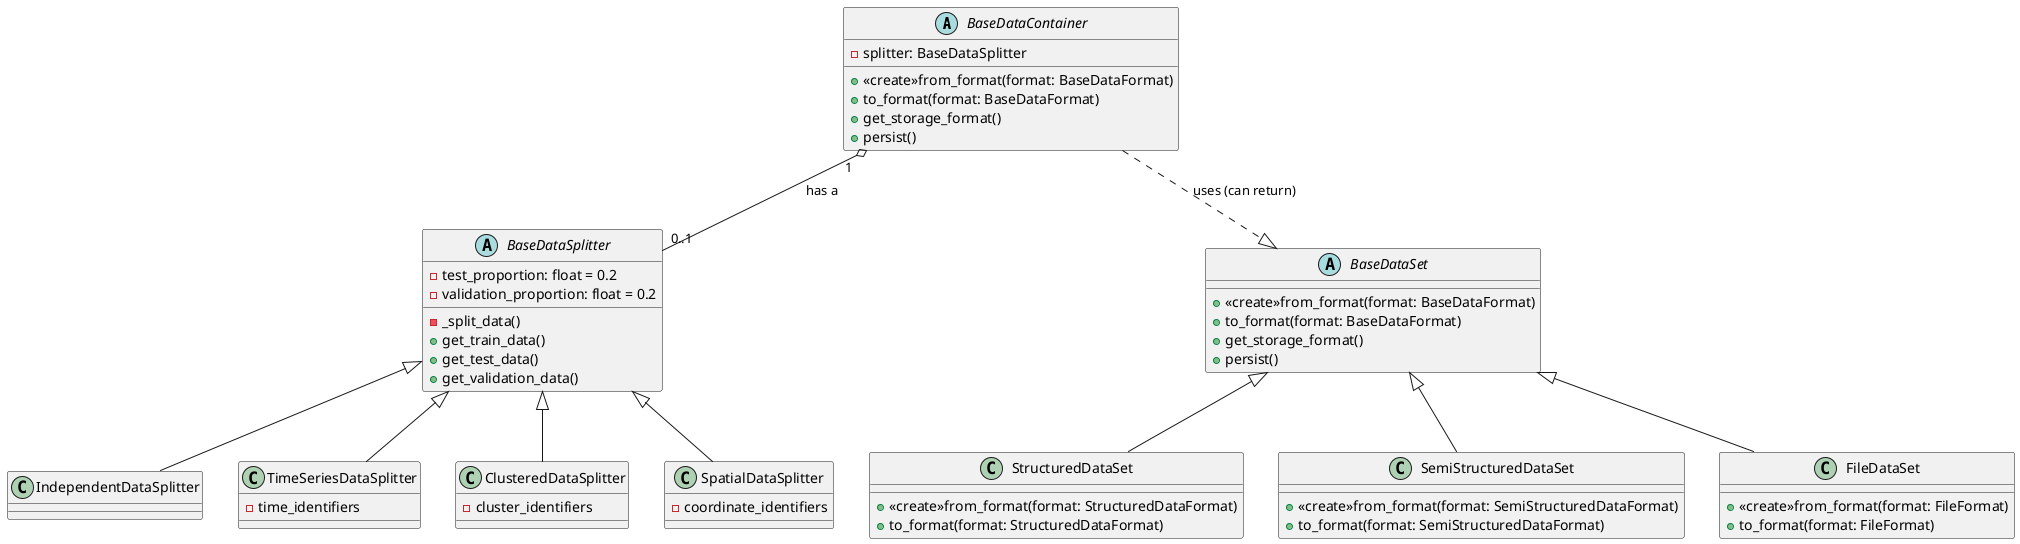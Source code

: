 @startuml


abstract class BaseDataContainer {
  +<<create>>from_format(format: BaseDataFormat)
  +to_format(format: BaseDataFormat)
  +get_storage_format()
  +persist()
  - splitter: BaseDataSplitter
}

abstract class BaseDataSplitter {
  - test_proportion: float = 0.2
  - validation_proportion: float = 0.2
  - _split_data()
  + get_train_data()
  + get_test_data()
  + get_validation_data()
}

class IndependentDataSplitter
class TimeSeriesDataSplitter {
  - time_identifiers
}

class ClusteredDataSplitter {
  - cluster_identifiers
}

class SpatialDataSplitter {
  - coordinate_identifiers
}

BaseDataSplitter <|-- IndependentDataSplitter
BaseDataSplitter <|-- TimeSeriesDataSplitter
BaseDataSplitter <|-- ClusteredDataSplitter
BaseDataSplitter <|-- SpatialDataSplitter


abstract class BaseDataSet {
  +<<create>>from_format(format: BaseDataFormat)
  +to_format(format: BaseDataFormat)
  +get_storage_format()
  +persist()
}

BaseDataContainer "1" o-- "0..1" BaseDataSplitter : has a
BaseDataContainer ..|> BaseDataSet : uses (can return)

class StructuredDataSet{
  +<<create>>from_format(format: StructuredDataFormat)
  +to_format(format: StructuredDataFormat)
}

class SemiStructuredDataSet{
  +<<create>>from_format(format: SemiStructuredDataFormat)
  +to_format(format: SemiStructuredDataFormat)
}

class FileDataSet {
  +<<create>>from_format(format: FileFormat)
  +to_format(format: FileFormat)
}
BaseDataSet <|-- StructuredDataSet
BaseDataSet <|-- SemiStructuredDataSet
BaseDataSet <|-- FileDataSet

@enduml
